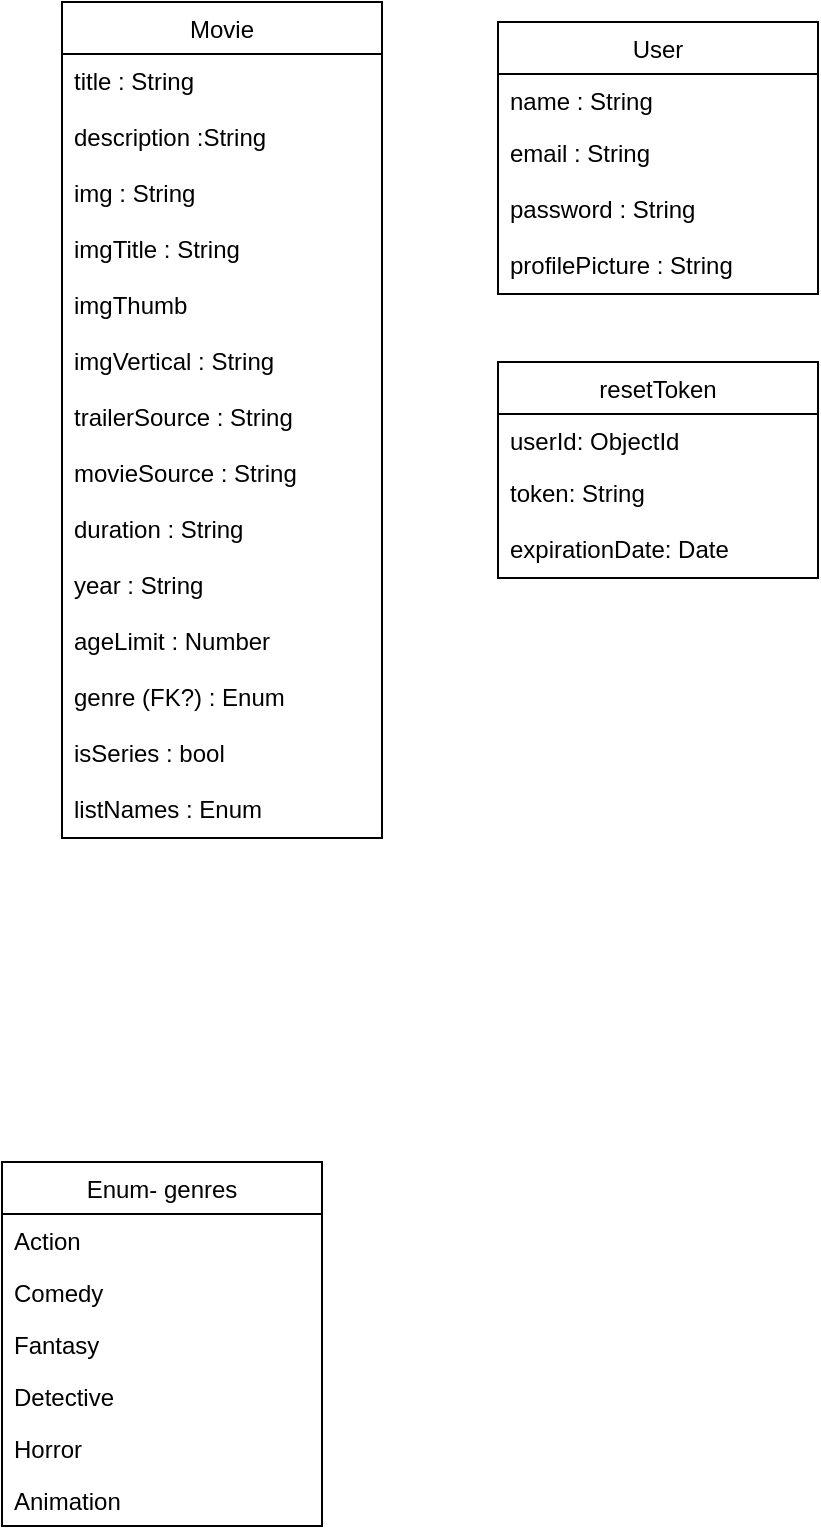 <mxfile version="23.0.2" type="device">
  <diagram id="C5RBs43oDa-KdzZeNtuy" name="Page-1">
    <mxGraphModel dx="377" dy="678" grid="1" gridSize="10" guides="1" tooltips="1" connect="1" arrows="1" fold="1" page="1" pageScale="1" pageWidth="827" pageHeight="1169" math="0" shadow="0">
      <root>
        <mxCell id="WIyWlLk6GJQsqaUBKTNV-0" />
        <mxCell id="WIyWlLk6GJQsqaUBKTNV-1" parent="WIyWlLk6GJQsqaUBKTNV-0" />
        <mxCell id="zkfFHV4jXpPFQw0GAbJ--17" value="User" style="swimlane;fontStyle=0;align=center;verticalAlign=top;childLayout=stackLayout;horizontal=1;startSize=26;horizontalStack=0;resizeParent=1;resizeLast=0;collapsible=1;marginBottom=0;rounded=0;shadow=0;strokeWidth=1;" parent="WIyWlLk6GJQsqaUBKTNV-1" vertex="1">
          <mxGeometry x="508" y="120" width="160" height="136" as="geometry">
            <mxRectangle x="550" y="140" width="160" height="26" as="alternateBounds" />
          </mxGeometry>
        </mxCell>
        <mxCell id="zkfFHV4jXpPFQw0GAbJ--18" value="name : String        " style="text;align=left;verticalAlign=top;spacingLeft=4;spacingRight=4;overflow=hidden;rotatable=0;points=[[0,0.5],[1,0.5]];portConstraint=eastwest;" parent="zkfFHV4jXpPFQw0GAbJ--17" vertex="1">
          <mxGeometry y="26" width="160" height="26" as="geometry" />
        </mxCell>
        <mxCell id="zkfFHV4jXpPFQw0GAbJ--19" value="email : String" style="text;align=left;verticalAlign=top;spacingLeft=4;spacingRight=4;overflow=hidden;rotatable=0;points=[[0,0.5],[1,0.5]];portConstraint=eastwest;rounded=0;shadow=0;html=0;" parent="zkfFHV4jXpPFQw0GAbJ--17" vertex="1">
          <mxGeometry y="52" width="160" height="28" as="geometry" />
        </mxCell>
        <mxCell id="CRC62qnQFYkl3po4fGj3-32" value="password : String" style="text;align=left;verticalAlign=top;spacingLeft=4;spacingRight=4;overflow=hidden;rotatable=0;points=[[0,0.5],[1,0.5]];portConstraint=eastwest;rounded=0;shadow=0;html=0;" parent="zkfFHV4jXpPFQw0GAbJ--17" vertex="1">
          <mxGeometry y="80" width="160" height="28" as="geometry" />
        </mxCell>
        <mxCell id="CRC62qnQFYkl3po4fGj3-33" value="profilePicture : String" style="text;align=left;verticalAlign=top;spacingLeft=4;spacingRight=4;overflow=hidden;rotatable=0;points=[[0,0.5],[1,0.5]];portConstraint=eastwest;rounded=0;shadow=0;html=0;" parent="zkfFHV4jXpPFQw0GAbJ--17" vertex="1">
          <mxGeometry y="108" width="160" height="28" as="geometry" />
        </mxCell>
        <mxCell id="CRC62qnQFYkl3po4fGj3-0" value="Movie" style="swimlane;fontStyle=0;align=center;verticalAlign=top;childLayout=stackLayout;horizontal=1;startSize=26;horizontalStack=0;resizeParent=1;resizeLast=0;collapsible=1;marginBottom=0;rounded=0;shadow=0;strokeWidth=1;" parent="WIyWlLk6GJQsqaUBKTNV-1" vertex="1">
          <mxGeometry x="290" y="110" width="160" height="418" as="geometry">
            <mxRectangle x="550" y="140" width="160" height="26" as="alternateBounds" />
          </mxGeometry>
        </mxCell>
        <mxCell id="CRC62qnQFYkl3po4fGj3-2" value="title : String" style="text;align=left;verticalAlign=top;spacingLeft=4;spacingRight=4;overflow=hidden;rotatable=0;points=[[0,0.5],[1,0.5]];portConstraint=eastwest;rounded=0;shadow=0;html=0;" parent="CRC62qnQFYkl3po4fGj3-0" vertex="1">
          <mxGeometry y="26" width="160" height="28" as="geometry" />
        </mxCell>
        <mxCell id="CRC62qnQFYkl3po4fGj3-6" value="description :String" style="text;align=left;verticalAlign=top;spacingLeft=4;spacingRight=4;overflow=hidden;rotatable=0;points=[[0,0.5],[1,0.5]];portConstraint=eastwest;rounded=0;shadow=0;html=0;" parent="CRC62qnQFYkl3po4fGj3-0" vertex="1">
          <mxGeometry y="54" width="160" height="28" as="geometry" />
        </mxCell>
        <mxCell id="CRC62qnQFYkl3po4fGj3-7" value="img : String" style="text;align=left;verticalAlign=top;spacingLeft=4;spacingRight=4;overflow=hidden;rotatable=0;points=[[0,0.5],[1,0.5]];portConstraint=eastwest;rounded=0;shadow=0;html=0;" parent="CRC62qnQFYkl3po4fGj3-0" vertex="1">
          <mxGeometry y="82" width="160" height="28" as="geometry" />
        </mxCell>
        <mxCell id="CRC62qnQFYkl3po4fGj3-8" value="imgTitle : String" style="text;align=left;verticalAlign=top;spacingLeft=4;spacingRight=4;overflow=hidden;rotatable=0;points=[[0,0.5],[1,0.5]];portConstraint=eastwest;rounded=0;shadow=0;html=0;" parent="CRC62qnQFYkl3po4fGj3-0" vertex="1">
          <mxGeometry y="110" width="160" height="28" as="geometry" />
        </mxCell>
        <mxCell id="CRC62qnQFYkl3po4fGj3-10" value="imgThumb" style="text;align=left;verticalAlign=top;spacingLeft=4;spacingRight=4;overflow=hidden;rotatable=0;points=[[0,0.5],[1,0.5]];portConstraint=eastwest;rounded=0;shadow=0;html=0;" parent="CRC62qnQFYkl3po4fGj3-0" vertex="1">
          <mxGeometry y="138" width="160" height="28" as="geometry" />
        </mxCell>
        <mxCell id="CRC62qnQFYkl3po4fGj3-11" value="imgVertical : String" style="text;align=left;verticalAlign=top;spacingLeft=4;spacingRight=4;overflow=hidden;rotatable=0;points=[[0,0.5],[1,0.5]];portConstraint=eastwest;rounded=0;shadow=0;html=0;" parent="CRC62qnQFYkl3po4fGj3-0" vertex="1">
          <mxGeometry y="166" width="160" height="28" as="geometry" />
        </mxCell>
        <mxCell id="CRC62qnQFYkl3po4fGj3-12" value="trailerSource : String" style="text;align=left;verticalAlign=top;spacingLeft=4;spacingRight=4;overflow=hidden;rotatable=0;points=[[0,0.5],[1,0.5]];portConstraint=eastwest;rounded=0;shadow=0;html=0;" parent="CRC62qnQFYkl3po4fGj3-0" vertex="1">
          <mxGeometry y="194" width="160" height="28" as="geometry" />
        </mxCell>
        <mxCell id="CRC62qnQFYkl3po4fGj3-13" value="movieSource : String" style="text;align=left;verticalAlign=top;spacingLeft=4;spacingRight=4;overflow=hidden;rotatable=0;points=[[0,0.5],[1,0.5]];portConstraint=eastwest;rounded=0;shadow=0;html=0;" parent="CRC62qnQFYkl3po4fGj3-0" vertex="1">
          <mxGeometry y="222" width="160" height="28" as="geometry" />
        </mxCell>
        <mxCell id="CRC62qnQFYkl3po4fGj3-14" value="duration : String" style="text;align=left;verticalAlign=top;spacingLeft=4;spacingRight=4;overflow=hidden;rotatable=0;points=[[0,0.5],[1,0.5]];portConstraint=eastwest;rounded=0;shadow=0;html=0;" parent="CRC62qnQFYkl3po4fGj3-0" vertex="1">
          <mxGeometry y="250" width="160" height="28" as="geometry" />
        </mxCell>
        <mxCell id="CRC62qnQFYkl3po4fGj3-15" value="year : String" style="text;align=left;verticalAlign=top;spacingLeft=4;spacingRight=4;overflow=hidden;rotatable=0;points=[[0,0.5],[1,0.5]];portConstraint=eastwest;rounded=0;shadow=0;html=0;" parent="CRC62qnQFYkl3po4fGj3-0" vertex="1">
          <mxGeometry y="278" width="160" height="28" as="geometry" />
        </mxCell>
        <mxCell id="CRC62qnQFYkl3po4fGj3-16" value="ageLimit : Number" style="text;align=left;verticalAlign=top;spacingLeft=4;spacingRight=4;overflow=hidden;rotatable=0;points=[[0,0.5],[1,0.5]];portConstraint=eastwest;rounded=0;shadow=0;html=0;" parent="CRC62qnQFYkl3po4fGj3-0" vertex="1">
          <mxGeometry y="306" width="160" height="28" as="geometry" />
        </mxCell>
        <mxCell id="CRC62qnQFYkl3po4fGj3-17" value="genre (FK?) : Enum" style="text;align=left;verticalAlign=top;spacingLeft=4;spacingRight=4;overflow=hidden;rotatable=0;points=[[0,0.5],[1,0.5]];portConstraint=eastwest;rounded=0;shadow=0;html=0;" parent="CRC62qnQFYkl3po4fGj3-0" vertex="1">
          <mxGeometry y="334" width="160" height="28" as="geometry" />
        </mxCell>
        <mxCell id="CRC62qnQFYkl3po4fGj3-18" value="isSeries : bool" style="text;align=left;verticalAlign=top;spacingLeft=4;spacingRight=4;overflow=hidden;rotatable=0;points=[[0,0.5],[1,0.5]];portConstraint=eastwest;rounded=0;shadow=0;html=0;" parent="CRC62qnQFYkl3po4fGj3-0" vertex="1">
          <mxGeometry y="362" width="160" height="28" as="geometry" />
        </mxCell>
        <mxCell id="CRC62qnQFYkl3po4fGj3-34" value="listNames : Enum" style="text;align=left;verticalAlign=top;spacingLeft=4;spacingRight=4;overflow=hidden;rotatable=0;points=[[0,0.5],[1,0.5]];portConstraint=eastwest;rounded=0;shadow=0;html=0;" parent="CRC62qnQFYkl3po4fGj3-0" vertex="1">
          <mxGeometry y="390" width="160" height="28" as="geometry" />
        </mxCell>
        <mxCell id="CRC62qnQFYkl3po4fGj3-19" value="Enum- genres" style="swimlane;fontStyle=0;align=center;verticalAlign=top;childLayout=stackLayout;horizontal=1;startSize=26;horizontalStack=0;resizeParent=1;resizeLast=0;collapsible=1;marginBottom=0;rounded=0;shadow=0;strokeWidth=1;" parent="WIyWlLk6GJQsqaUBKTNV-1" vertex="1">
          <mxGeometry x="260" y="690" width="160" height="182" as="geometry">
            <mxRectangle x="550" y="140" width="160" height="26" as="alternateBounds" />
          </mxGeometry>
        </mxCell>
        <mxCell id="CRC62qnQFYkl3po4fGj3-20" value="Action" style="text;align=left;verticalAlign=top;spacingLeft=4;spacingRight=4;overflow=hidden;rotatable=0;points=[[0,0.5],[1,0.5]];portConstraint=eastwest;" parent="CRC62qnQFYkl3po4fGj3-19" vertex="1">
          <mxGeometry y="26" width="160" height="26" as="geometry" />
        </mxCell>
        <mxCell id="CRC62qnQFYkl3po4fGj3-23" value="Comedy" style="text;align=left;verticalAlign=top;spacingLeft=4;spacingRight=4;overflow=hidden;rotatable=0;points=[[0,0.5],[1,0.5]];portConstraint=eastwest;" parent="CRC62qnQFYkl3po4fGj3-19" vertex="1">
          <mxGeometry y="52" width="160" height="26" as="geometry" />
        </mxCell>
        <mxCell id="CRC62qnQFYkl3po4fGj3-24" value="Fantasy" style="text;align=left;verticalAlign=top;spacingLeft=4;spacingRight=4;overflow=hidden;rotatable=0;points=[[0,0.5],[1,0.5]];portConstraint=eastwest;" parent="CRC62qnQFYkl3po4fGj3-19" vertex="1">
          <mxGeometry y="78" width="160" height="26" as="geometry" />
        </mxCell>
        <mxCell id="CRC62qnQFYkl3po4fGj3-25" value="Detective" style="text;align=left;verticalAlign=top;spacingLeft=4;spacingRight=4;overflow=hidden;rotatable=0;points=[[0,0.5],[1,0.5]];portConstraint=eastwest;" parent="CRC62qnQFYkl3po4fGj3-19" vertex="1">
          <mxGeometry y="104" width="160" height="26" as="geometry" />
        </mxCell>
        <mxCell id="CRC62qnQFYkl3po4fGj3-26" value="Horror" style="text;align=left;verticalAlign=top;spacingLeft=4;spacingRight=4;overflow=hidden;rotatable=0;points=[[0,0.5],[1,0.5]];portConstraint=eastwest;" parent="CRC62qnQFYkl3po4fGj3-19" vertex="1">
          <mxGeometry y="130" width="160" height="26" as="geometry" />
        </mxCell>
        <mxCell id="CRC62qnQFYkl3po4fGj3-27" value="Animation" style="text;align=left;verticalAlign=top;spacingLeft=4;spacingRight=4;overflow=hidden;rotatable=0;points=[[0,0.5],[1,0.5]];portConstraint=eastwest;" parent="CRC62qnQFYkl3po4fGj3-19" vertex="1">
          <mxGeometry y="156" width="160" height="26" as="geometry" />
        </mxCell>
        <mxCell id="CRC62qnQFYkl3po4fGj3-35" value="resetToken" style="swimlane;fontStyle=0;align=center;verticalAlign=top;childLayout=stackLayout;horizontal=1;startSize=26;horizontalStack=0;resizeParent=1;resizeLast=0;collapsible=1;marginBottom=0;rounded=0;shadow=0;strokeWidth=1;" parent="WIyWlLk6GJQsqaUBKTNV-1" vertex="1">
          <mxGeometry x="508" y="290" width="160" height="108" as="geometry">
            <mxRectangle x="550" y="140" width="160" height="26" as="alternateBounds" />
          </mxGeometry>
        </mxCell>
        <mxCell id="CRC62qnQFYkl3po4fGj3-36" value="userId: ObjectId" style="text;align=left;verticalAlign=top;spacingLeft=4;spacingRight=4;overflow=hidden;rotatable=0;points=[[0,0.5],[1,0.5]];portConstraint=eastwest;" parent="CRC62qnQFYkl3po4fGj3-35" vertex="1">
          <mxGeometry y="26" width="160" height="26" as="geometry" />
        </mxCell>
        <mxCell id="CRC62qnQFYkl3po4fGj3-37" value="token: String" style="text;align=left;verticalAlign=top;spacingLeft=4;spacingRight=4;overflow=hidden;rotatable=0;points=[[0,0.5],[1,0.5]];portConstraint=eastwest;rounded=0;shadow=0;html=0;" parent="CRC62qnQFYkl3po4fGj3-35" vertex="1">
          <mxGeometry y="52" width="160" height="28" as="geometry" />
        </mxCell>
        <mxCell id="CRC62qnQFYkl3po4fGj3-38" value="expirationDate: Date" style="text;align=left;verticalAlign=top;spacingLeft=4;spacingRight=4;overflow=hidden;rotatable=0;points=[[0,0.5],[1,0.5]];portConstraint=eastwest;rounded=0;shadow=0;html=0;" parent="CRC62qnQFYkl3po4fGj3-35" vertex="1">
          <mxGeometry y="80" width="160" height="28" as="geometry" />
        </mxCell>
      </root>
    </mxGraphModel>
  </diagram>
</mxfile>
